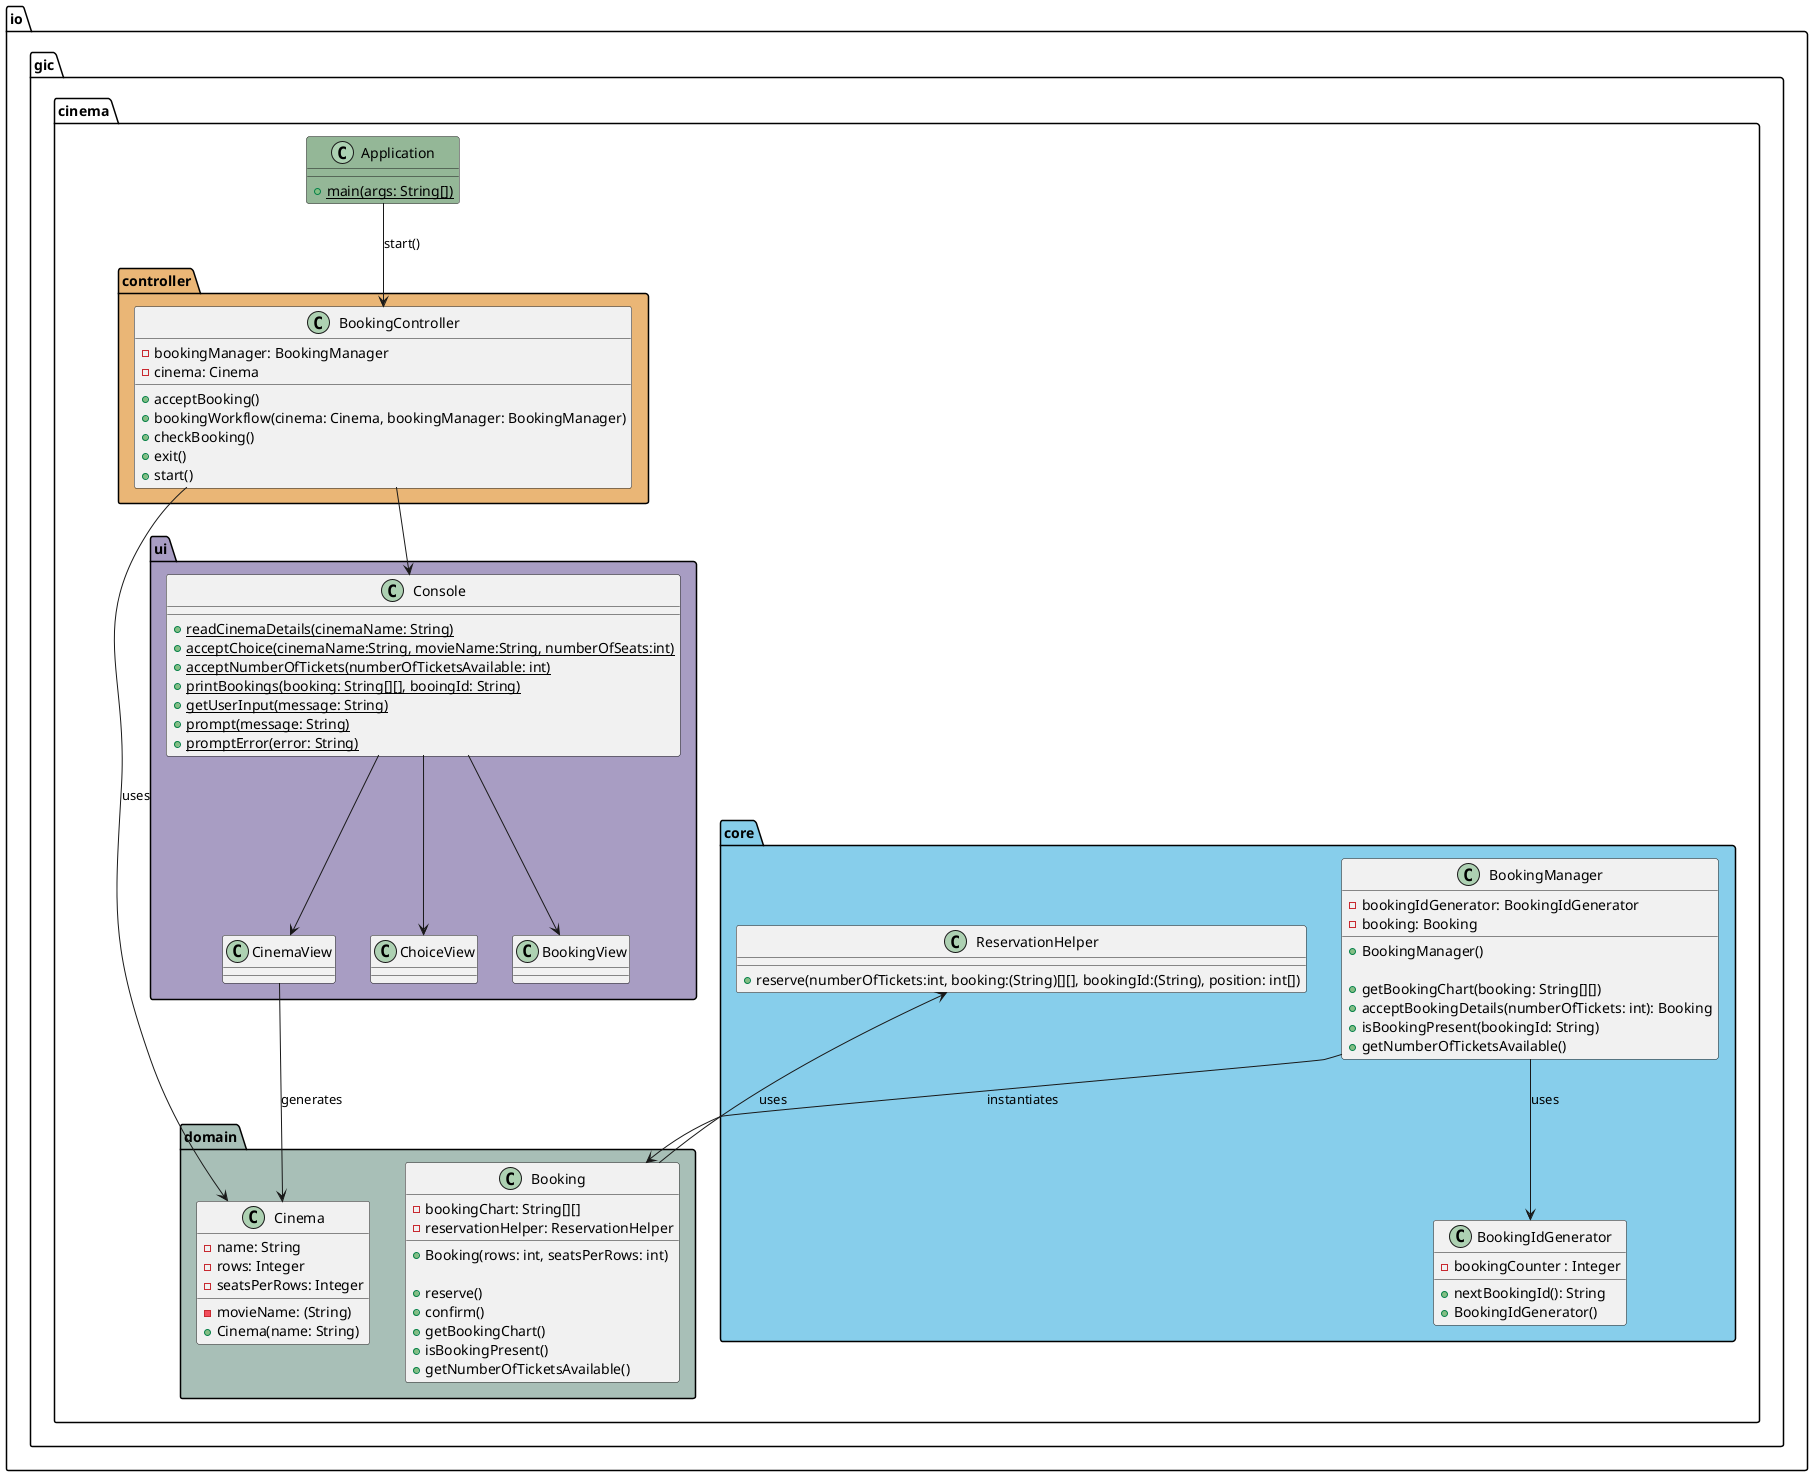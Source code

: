 @startuml

package io {
    package gic {
        package cinema {
            class Application #94b797{
                {static}+ main(args: String[])
            }
            package controller #eab676 {
                class BookingController {
                    - bookingManager: BookingManager
                    - cinema: Cinema
                    + acceptBooking()
                    + bookingWorkflow(cinema: Cinema, bookingManager: BookingManager)
                    + checkBooking()
                    + exit()
                    + start()
                }
            }

            package core #skyblue{
                class BookingIdGenerator {
                    - bookingCounter : Integer
                    + nextBookingId(): String
                    + BookingIdGenerator()
                }
                class BookingManager {
                    - bookingIdGenerator: BookingIdGenerator
                    - booking: Booking

                    + BookingManager()

                    + getBookingChart(booking: String[][])
                    + acceptBookingDetails(numberOfTickets: int): Booking
                    + isBookingPresent(bookingId: String)
                    + getNumberOfTicketsAvailable()
                }
                class ReservationHelper {
                    + reserve(numberOfTickets:int, booking:(String)[][], bookingId:(String), position: int[])
                }
            }
            package domain #a8bfb7{
                class Cinema {
                    - name: String
                    - movieName: (String)
                    - rows: Integer
                    - seatsPerRows: Integer
                    + Cinema(name: String)
                }
                class Booking {
                    - bookingChart: String[][]
                    - reservationHelper: ReservationHelper
                    + Booking(rows: int, seatsPerRows: int)

                    + reserve()
                    + confirm()
                    + getBookingChart()
                    + isBookingPresent()
                    + getNumberOfTicketsAvailable()
                }
            }
            package ui #a89dc3{
                class Console {
                    + {static}readCinemaDetails(cinemaName: String)
                    + {static}acceptChoice(cinemaName:String, movieName:String, numberOfSeats:int)
                    + {static}acceptNumberOfTickets(numberOfTicketsAvailable: int)
                    + {static}printBookings(booking: String[][], booingId: String)
                    + {static}getUserInput(message: String)
                    + {static}prompt(message: String)
                    + {static}promptError(error: String)
                }
                class CinemaView {
                }
                class ChoiceView {
                }
                class BookingView {
                }
            }
        }
    }
}

Application --> BookingController : start()
BookingController --> Console
Console --> CinemaView
Console --> ChoiceView
Console --> BookingView
CinemaView --> Cinema : generates
BookingController --> Cinema : uses
BookingManager --> BookingIdGenerator : uses
BookingManager --> Booking : instantiates
Booking --> ReservationHelper : uses

@enduml